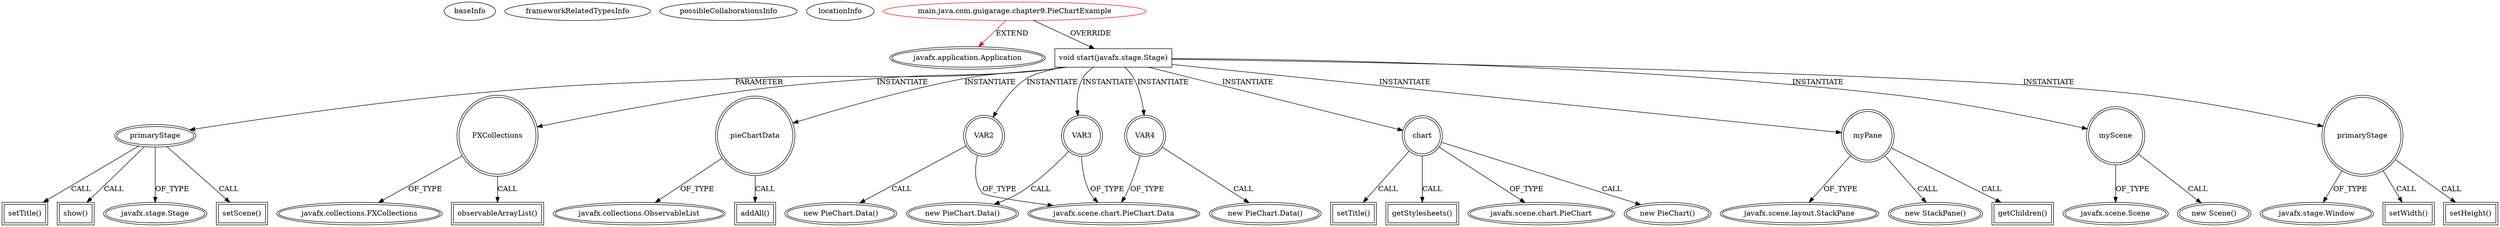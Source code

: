 digraph {
baseInfo[graphId=2904,category="extension_graph",isAnonymous=false,possibleRelation=false]
frameworkRelatedTypesInfo[0="javafx.application.Application"]
possibleCollaborationsInfo[]
locationInfo[projectName="guigarage-mastering-javafx-controls",filePath="/guigarage-mastering-javafx-controls/mastering-javafx-controls-master/src/main/java/com/guigarage/chapter9/PieChartExample.java",contextSignature="PieChartExample",graphId="2904"]
0[label="main.java.com.guigarage.chapter9.PieChartExample",vertexType="ROOT_CLIENT_CLASS_DECLARATION",isFrameworkType=false,color=red]
1[label="javafx.application.Application",vertexType="FRAMEWORK_CLASS_TYPE",isFrameworkType=true,peripheries=2]
2[label="void start(javafx.stage.Stage)",vertexType="OVERRIDING_METHOD_DECLARATION",isFrameworkType=false,shape=box]
3[label="primaryStage",vertexType="PARAMETER_DECLARATION",isFrameworkType=true,peripheries=2]
4[label="javafx.stage.Stage",vertexType="FRAMEWORK_CLASS_TYPE",isFrameworkType=true,peripheries=2]
5[label="FXCollections",vertexType="VARIABLE_EXPRESION",isFrameworkType=true,peripheries=2,shape=circle]
7[label="javafx.collections.FXCollections",vertexType="FRAMEWORK_CLASS_TYPE",isFrameworkType=true,peripheries=2]
6[label="observableArrayList()",vertexType="INSIDE_CALL",isFrameworkType=true,peripheries=2,shape=box]
8[label="pieChartData",vertexType="VARIABLE_EXPRESION",isFrameworkType=true,peripheries=2,shape=circle]
10[label="javafx.collections.ObservableList",vertexType="FRAMEWORK_INTERFACE_TYPE",isFrameworkType=true,peripheries=2]
9[label="addAll()",vertexType="INSIDE_CALL",isFrameworkType=true,peripheries=2,shape=box]
12[label="VAR2",vertexType="VARIABLE_EXPRESION",isFrameworkType=true,peripheries=2,shape=circle]
13[label="javafx.scene.chart.PieChart.Data",vertexType="FRAMEWORK_CLASS_TYPE",isFrameworkType=true,peripheries=2]
11[label="new PieChart.Data()",vertexType="CONSTRUCTOR_CALL",isFrameworkType=true,peripheries=2]
15[label="VAR3",vertexType="VARIABLE_EXPRESION",isFrameworkType=true,peripheries=2,shape=circle]
14[label="new PieChart.Data()",vertexType="CONSTRUCTOR_CALL",isFrameworkType=true,peripheries=2]
18[label="VAR4",vertexType="VARIABLE_EXPRESION",isFrameworkType=true,peripheries=2,shape=circle]
17[label="new PieChart.Data()",vertexType="CONSTRUCTOR_CALL",isFrameworkType=true,peripheries=2]
21[label="chart",vertexType="VARIABLE_EXPRESION",isFrameworkType=true,peripheries=2,shape=circle]
22[label="javafx.scene.chart.PieChart",vertexType="FRAMEWORK_CLASS_TYPE",isFrameworkType=true,peripheries=2]
20[label="new PieChart()",vertexType="CONSTRUCTOR_CALL",isFrameworkType=true,peripheries=2]
24[label="setTitle()",vertexType="INSIDE_CALL",isFrameworkType=true,peripheries=2,shape=box]
26[label="getStylesheets()",vertexType="INSIDE_CALL",isFrameworkType=true,peripheries=2,shape=box]
28[label="myPane",vertexType="VARIABLE_EXPRESION",isFrameworkType=true,peripheries=2,shape=circle]
29[label="javafx.scene.layout.StackPane",vertexType="FRAMEWORK_CLASS_TYPE",isFrameworkType=true,peripheries=2]
27[label="new StackPane()",vertexType="CONSTRUCTOR_CALL",isFrameworkType=true,peripheries=2]
31[label="getChildren()",vertexType="INSIDE_CALL",isFrameworkType=true,peripheries=2,shape=box]
33[label="myScene",vertexType="VARIABLE_EXPRESION",isFrameworkType=true,peripheries=2,shape=circle]
34[label="javafx.scene.Scene",vertexType="FRAMEWORK_CLASS_TYPE",isFrameworkType=true,peripheries=2]
32[label="new Scene()",vertexType="CONSTRUCTOR_CALL",isFrameworkType=true,peripheries=2]
36[label="setScene()",vertexType="INSIDE_CALL",isFrameworkType=true,peripheries=2,shape=box]
38[label="setTitle()",vertexType="INSIDE_CALL",isFrameworkType=true,peripheries=2,shape=box]
39[label="primaryStage",vertexType="VARIABLE_EXPRESION",isFrameworkType=true,peripheries=2,shape=circle]
41[label="javafx.stage.Window",vertexType="FRAMEWORK_CLASS_TYPE",isFrameworkType=true,peripheries=2]
40[label="setWidth()",vertexType="INSIDE_CALL",isFrameworkType=true,peripheries=2,shape=box]
43[label="setHeight()",vertexType="INSIDE_CALL",isFrameworkType=true,peripheries=2,shape=box]
45[label="show()",vertexType="INSIDE_CALL",isFrameworkType=true,peripheries=2,shape=box]
0->1[label="EXTEND",color=red]
0->2[label="OVERRIDE"]
3->4[label="OF_TYPE"]
2->3[label="PARAMETER"]
2->5[label="INSTANTIATE"]
5->7[label="OF_TYPE"]
5->6[label="CALL"]
2->8[label="INSTANTIATE"]
8->10[label="OF_TYPE"]
8->9[label="CALL"]
2->12[label="INSTANTIATE"]
12->13[label="OF_TYPE"]
12->11[label="CALL"]
2->15[label="INSTANTIATE"]
15->13[label="OF_TYPE"]
15->14[label="CALL"]
2->18[label="INSTANTIATE"]
18->13[label="OF_TYPE"]
18->17[label="CALL"]
2->21[label="INSTANTIATE"]
21->22[label="OF_TYPE"]
21->20[label="CALL"]
21->24[label="CALL"]
21->26[label="CALL"]
2->28[label="INSTANTIATE"]
28->29[label="OF_TYPE"]
28->27[label="CALL"]
28->31[label="CALL"]
2->33[label="INSTANTIATE"]
33->34[label="OF_TYPE"]
33->32[label="CALL"]
3->36[label="CALL"]
3->38[label="CALL"]
2->39[label="INSTANTIATE"]
39->41[label="OF_TYPE"]
39->40[label="CALL"]
39->43[label="CALL"]
3->45[label="CALL"]
}
